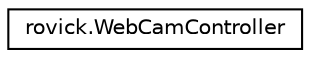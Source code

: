 digraph "Representación gráfica de la clase"
{
  edge [fontname="Helvetica",fontsize="10",labelfontname="Helvetica",labelfontsize="10"];
  node [fontname="Helvetica",fontsize="10",shape=record];
  rankdir="LR";
  Node0 [label="rovick.WebCamController",height=0.2,width=0.4,color="black", fillcolor="white", style="filled",URL="$classrovick_1_1_web_cam_controller.html",tooltip="Clase encargada de el control de la Camara Web. "];
}
